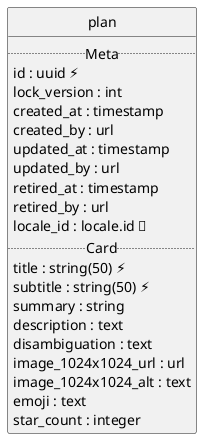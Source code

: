 @startuml uml
skinparam monochrome true
skinparam linetype ortho
hide circle

entity plan {
  .. Meta ..
  id : uuid ⚡
  lock_version : int
  created_at : timestamp
  created_by : url
  updated_at : timestamp
  updated_by : url
  retired_at : timestamp
  retired_by : url
  locale_id : locale.id 🔑
  .. Card ..
  title : string(50) ⚡
  subtitle : string(50) ⚡
  summary : string
  description : text
  disambiguation : text
  image_1024x1024_url : url
  image_1024x1024_alt : text
  emoji : text
  star_count : integer
}

@enduml
